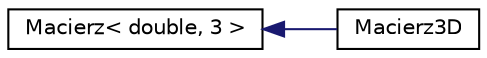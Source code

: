 digraph "Graficzna hierarchia klas"
{
  edge [fontname="Helvetica",fontsize="10",labelfontname="Helvetica",labelfontsize="10"];
  node [fontname="Helvetica",fontsize="10",shape=record];
  rankdir="LR";
  Node0 [label="Macierz\< double, 3 \>",height=0.2,width=0.4,color="black", fillcolor="white", style="filled",URL="$class_macierz.html"];
  Node0 -> Node1 [dir="back",color="midnightblue",fontsize="10",style="solid",fontname="Helvetica"];
  Node1 [label="Macierz3D",height=0.2,width=0.4,color="black", fillcolor="white", style="filled",URL="$class_macierz3_d.html",tooltip="Klasa pochodna macierzy, realizuje Macierz 3D. "];
}
